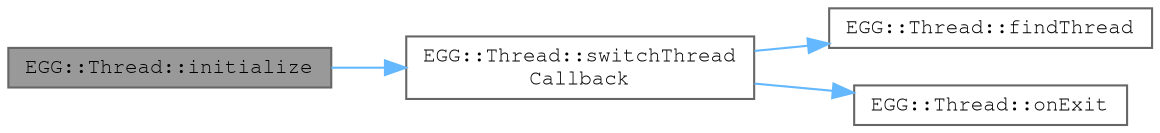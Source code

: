 digraph "EGG::Thread::initialize"
{
 // LATEX_PDF_SIZE
  bgcolor="transparent";
  edge [fontname=FreeMono,fontsize=10,labelfontname=FreeMono,labelfontsize=10];
  node [fontname=FreeMono,fontsize=10,shape=box,height=0.2,width=0.4];
  rankdir="LR";
  Node1 [label="EGG::Thread::initialize",height=0.2,width=0.4,color="gray40", fillcolor="grey60", style="filled", fontcolor="black",tooltip="Initialize EGG Thread."];
  Node1 -> Node2 [color="steelblue1",style="solid"];
  Node2 [label="EGG::Thread::switchThread\lCallback",height=0.2,width=0.4,color="grey40", fillcolor="white", style="filled",URL="$class_e_g_g_1_1_thread.html#a277a20ae3c47826fb11f094dfcbc1910",tooltip="The callback for switching threads."];
  Node2 -> Node3 [color="steelblue1",style="solid"];
  Node3 [label="EGG::Thread::findThread",height=0.2,width=0.4,color="grey40", fillcolor="white", style="filled",URL="$class_e_g_g_1_1_thread.html#a891b22697eb55c1e2ad3ee0307f4656a",tooltip="Find the (first) EGG::Thread that matches the provided osThread."];
  Node2 -> Node4 [color="steelblue1",style="solid"];
  Node4 [label="EGG::Thread::onExit",height=0.2,width=0.4,color="grey40", fillcolor="white", style="filled",URL="$class_e_g_g_1_1_thread.html#af700d44bfa20b436f607414cb65bcfa6",tooltip="< [vt+0x14]"];
}
